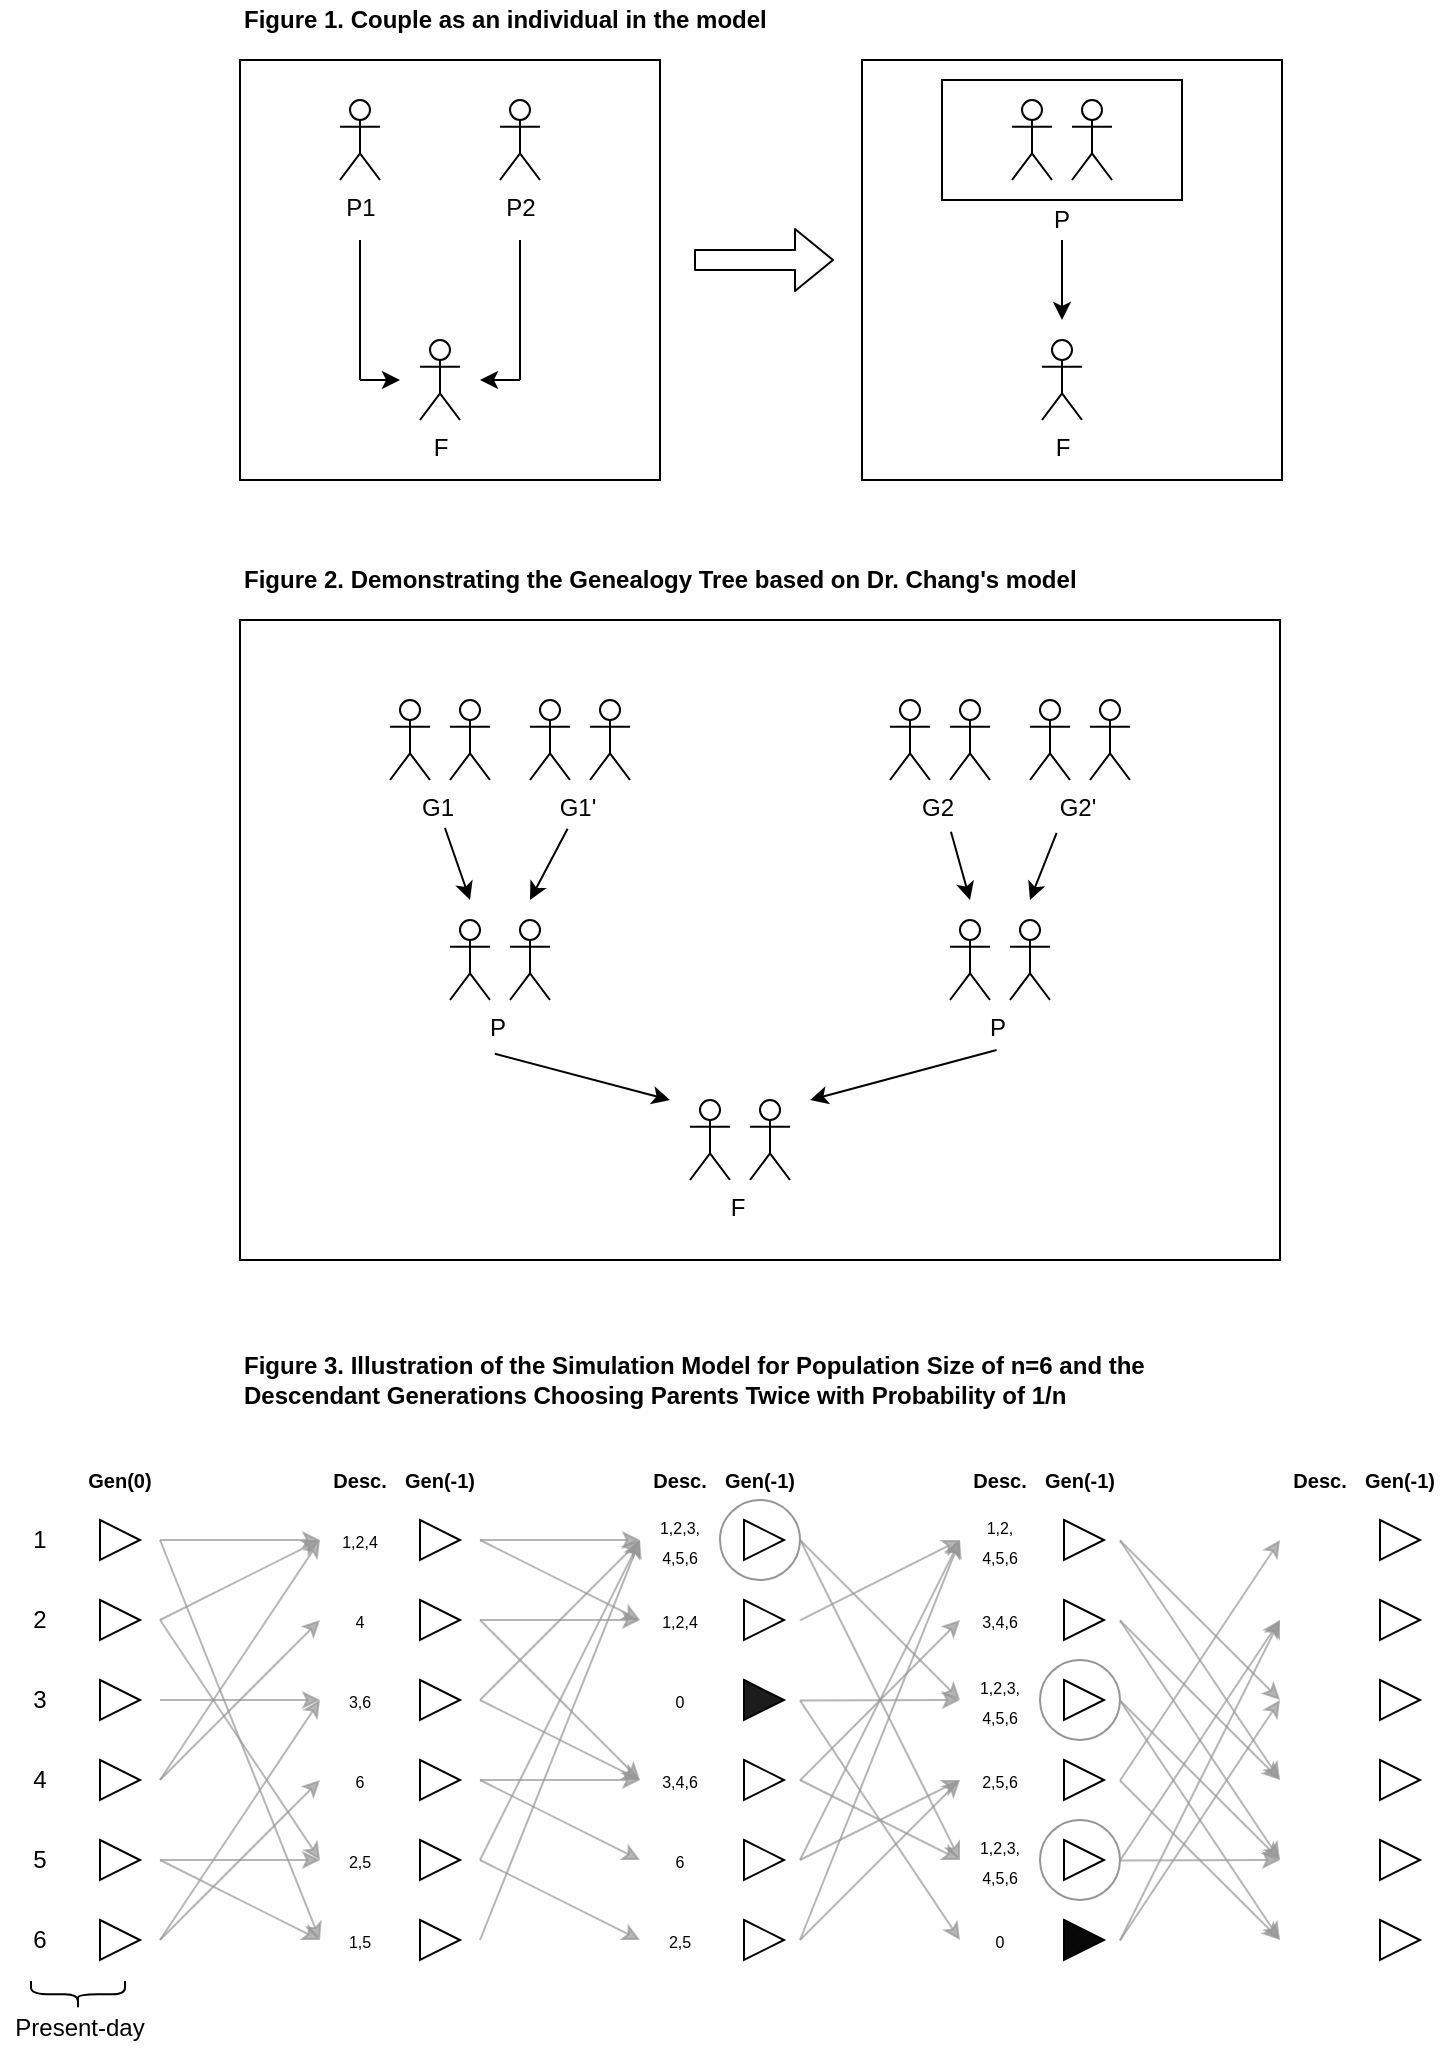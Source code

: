 <mxfile version="12.2.3" type="device" pages="1"><diagram id="POC9IC6oVobuNIH2l1L0" name="Page-1"><mxGraphModel dx="971" dy="564" grid="1" gridSize="10" guides="0" tooltips="1" connect="0" arrows="0" fold="1" page="1" pageScale="1" pageWidth="850" pageHeight="1100" math="0" shadow="0"><root><mxCell id="0"/><mxCell id="1" parent="0"/><mxCell id="KyMXgqVw5wQeNOoQvChy-179" value="" style="ellipse;whiteSpace=wrap;html=1;aspect=fixed;strokeColor=#969696;fillColor=none;" vertex="1" parent="1"><mxGeometry x="400" y="800" width="40" height="40" as="geometry"/></mxCell><mxCell id="KyMXgqVw5wQeNOoQvChy-96" value="" style="rounded=0;whiteSpace=wrap;html=1;" vertex="1" parent="1"><mxGeometry x="160" y="360" width="520" height="320" as="geometry"/></mxCell><mxCell id="KyMXgqVw5wQeNOoQvChy-10" value="" style="group" vertex="1" connectable="0" parent="1"><mxGeometry x="160" y="80" width="210" height="210" as="geometry"/></mxCell><mxCell id="KyMXgqVw5wQeNOoQvChy-8" value="" style="whiteSpace=wrap;html=1;aspect=fixed;" vertex="1" parent="KyMXgqVw5wQeNOoQvChy-10"><mxGeometry width="210" height="210" as="geometry"/></mxCell><mxCell id="KyMXgqVw5wQeNOoQvChy-9" value="" style="group" vertex="1" connectable="0" parent="KyMXgqVw5wQeNOoQvChy-10"><mxGeometry x="50" y="20" width="100" height="160" as="geometry"/></mxCell><mxCell id="KyMXgqVw5wQeNOoQvChy-1" value="P1&lt;br&gt;" style="shape=umlActor;verticalLabelPosition=bottom;labelBackgroundColor=#ffffff;verticalAlign=top;html=1;outlineConnect=0;" vertex="1" parent="KyMXgqVw5wQeNOoQvChy-9"><mxGeometry width="20" height="40" as="geometry"/></mxCell><mxCell id="KyMXgqVw5wQeNOoQvChy-2" value="P2" style="shape=umlActor;verticalLabelPosition=bottom;labelBackgroundColor=#ffffff;verticalAlign=top;html=1;outlineConnect=0;" vertex="1" parent="KyMXgqVw5wQeNOoQvChy-9"><mxGeometry x="80" width="20" height="40" as="geometry"/></mxCell><mxCell id="KyMXgqVw5wQeNOoQvChy-3" value="F" style="shape=umlActor;verticalLabelPosition=bottom;labelBackgroundColor=#ffffff;verticalAlign=top;html=1;outlineConnect=0;" vertex="1" parent="KyMXgqVw5wQeNOoQvChy-9"><mxGeometry x="40" y="120" width="20" height="40" as="geometry"/></mxCell><mxCell id="KyMXgqVw5wQeNOoQvChy-4" value="" style="endArrow=classic;html=1;" edge="1" parent="KyMXgqVw5wQeNOoQvChy-9"><mxGeometry width="50" height="50" relative="1" as="geometry"><mxPoint x="90" y="140" as="sourcePoint"/><mxPoint x="70" y="140" as="targetPoint"/></mxGeometry></mxCell><mxCell id="KyMXgqVw5wQeNOoQvChy-5" value="" style="endArrow=classic;html=1;" edge="1" parent="KyMXgqVw5wQeNOoQvChy-9"><mxGeometry width="50" height="50" relative="1" as="geometry"><mxPoint x="10" y="140" as="sourcePoint"/><mxPoint x="30" y="140" as="targetPoint"/></mxGeometry></mxCell><mxCell id="KyMXgqVw5wQeNOoQvChy-6" value="" style="endArrow=none;html=1;" edge="1" parent="KyMXgqVw5wQeNOoQvChy-9"><mxGeometry width="50" height="50" relative="1" as="geometry"><mxPoint x="90" y="140" as="sourcePoint"/><mxPoint x="90" y="70" as="targetPoint"/></mxGeometry></mxCell><mxCell id="KyMXgqVw5wQeNOoQvChy-7" value="" style="endArrow=none;html=1;" edge="1" parent="KyMXgqVw5wQeNOoQvChy-9"><mxGeometry width="50" height="50" relative="1" as="geometry"><mxPoint x="10" y="140" as="sourcePoint"/><mxPoint x="10" y="70" as="targetPoint"/></mxGeometry></mxCell><mxCell id="KyMXgqVw5wQeNOoQvChy-11" value="" style="shape=flexArrow;endArrow=classic;html=1;" edge="1" parent="1"><mxGeometry width="50" height="50" relative="1" as="geometry"><mxPoint x="387" y="180" as="sourcePoint"/><mxPoint x="457" y="180" as="targetPoint"/><Array as="points"/></mxGeometry></mxCell><mxCell id="KyMXgqVw5wQeNOoQvChy-12" value="" style="group" vertex="1" connectable="0" parent="1"><mxGeometry x="471" y="80" width="210" height="210" as="geometry"/></mxCell><mxCell id="KyMXgqVw5wQeNOoQvChy-13" value="" style="whiteSpace=wrap;html=1;aspect=fixed;" vertex="1" parent="KyMXgqVw5wQeNOoQvChy-12"><mxGeometry width="210" height="210" as="geometry"/></mxCell><mxCell id="KyMXgqVw5wQeNOoQvChy-23" value="" style="rounded=0;whiteSpace=wrap;html=1;" vertex="1" parent="KyMXgqVw5wQeNOoQvChy-12"><mxGeometry x="40" y="10" width="120" height="60" as="geometry"/></mxCell><mxCell id="KyMXgqVw5wQeNOoQvChy-14" value="" style="group" vertex="1" connectable="0" parent="KyMXgqVw5wQeNOoQvChy-12"><mxGeometry x="50" y="20" width="100" height="160" as="geometry"/></mxCell><mxCell id="KyMXgqVw5wQeNOoQvChy-17" value="F" style="shape=umlActor;verticalLabelPosition=bottom;labelBackgroundColor=#ffffff;verticalAlign=top;html=1;outlineConnect=0;" vertex="1" parent="KyMXgqVw5wQeNOoQvChy-14"><mxGeometry x="40" y="120" width="20" height="40" as="geometry"/></mxCell><mxCell id="KyMXgqVw5wQeNOoQvChy-15" value="" style="shape=umlActor;verticalLabelPosition=bottom;labelBackgroundColor=#ffffff;verticalAlign=top;html=1;outlineConnect=0;" vertex="1" parent="KyMXgqVw5wQeNOoQvChy-12"><mxGeometry x="75" y="20" width="20" height="40" as="geometry"/></mxCell><mxCell id="KyMXgqVw5wQeNOoQvChy-16" value="" style="shape=umlActor;verticalLabelPosition=bottom;labelBackgroundColor=#ffffff;verticalAlign=top;html=1;outlineConnect=0;" vertex="1" parent="KyMXgqVw5wQeNOoQvChy-12"><mxGeometry x="105" y="20" width="20" height="40" as="geometry"/></mxCell><mxCell id="KyMXgqVw5wQeNOoQvChy-22" value="P" style="text;html=1;strokeColor=none;fillColor=none;align=center;verticalAlign=middle;whiteSpace=wrap;rounded=0;" vertex="1" parent="KyMXgqVw5wQeNOoQvChy-12"><mxGeometry x="80" y="70" width="40" height="20" as="geometry"/></mxCell><mxCell id="KyMXgqVw5wQeNOoQvChy-25" value="" style="endArrow=classic;html=1;" edge="1" parent="KyMXgqVw5wQeNOoQvChy-12"><mxGeometry width="50" height="50" relative="1" as="geometry"><mxPoint x="100" y="90" as="sourcePoint"/><mxPoint x="100" y="130" as="targetPoint"/></mxGeometry></mxCell><mxCell id="KyMXgqVw5wQeNOoQvChy-28" value="&lt;b&gt;Figure 1. Couple as an individual in the model&lt;/b&gt;" style="text;html=1;strokeColor=none;fillColor=none;align=left;verticalAlign=middle;whiteSpace=wrap;rounded=0;" vertex="1" parent="1"><mxGeometry x="160" y="50" width="520" height="20" as="geometry"/></mxCell><mxCell id="KyMXgqVw5wQeNOoQvChy-29" value="&lt;b&gt;Figure 2. Demonstrating the Genealogy Tree based on Dr. Chang's model&lt;/b&gt;" style="text;html=1;strokeColor=none;fillColor=none;align=left;verticalAlign=middle;whiteSpace=wrap;rounded=0;" vertex="1" parent="1"><mxGeometry x="160" y="330" width="520" height="20" as="geometry"/></mxCell><mxCell id="KyMXgqVw5wQeNOoQvChy-36" value="" style="group" vertex="1" connectable="0" parent="1"><mxGeometry x="245" y="400" width="50" height="64" as="geometry"/></mxCell><mxCell id="KyMXgqVw5wQeNOoQvChy-32" value="" style="shape=umlActor;verticalLabelPosition=bottom;labelBackgroundColor=#ffffff;verticalAlign=top;html=1;outlineConnect=0;" vertex="1" parent="KyMXgqVw5wQeNOoQvChy-36"><mxGeometry x="-10" width="20" height="40" as="geometry"/></mxCell><mxCell id="KyMXgqVw5wQeNOoQvChy-34" value="" style="shape=umlActor;verticalLabelPosition=bottom;labelBackgroundColor=#ffffff;verticalAlign=top;html=1;outlineConnect=0;" vertex="1" parent="KyMXgqVw5wQeNOoQvChy-36"><mxGeometry x="20" width="20" height="40" as="geometry"/></mxCell><mxCell id="KyMXgqVw5wQeNOoQvChy-35" value="G1" style="text;html=1;strokeColor=none;fillColor=none;align=center;verticalAlign=middle;whiteSpace=wrap;rounded=0;" vertex="1" parent="KyMXgqVw5wQeNOoQvChy-36"><mxGeometry x="-6" y="44" width="40" height="20" as="geometry"/></mxCell><mxCell id="KyMXgqVw5wQeNOoQvChy-37" value="" style="group" vertex="1" connectable="0" parent="1"><mxGeometry x="305" y="400" width="50" height="64" as="geometry"/></mxCell><mxCell id="KyMXgqVw5wQeNOoQvChy-38" value="" style="shape=umlActor;verticalLabelPosition=bottom;labelBackgroundColor=#ffffff;verticalAlign=top;html=1;outlineConnect=0;" vertex="1" parent="KyMXgqVw5wQeNOoQvChy-37"><mxGeometry width="20" height="40" as="geometry"/></mxCell><mxCell id="KyMXgqVw5wQeNOoQvChy-39" value="" style="shape=umlActor;verticalLabelPosition=bottom;labelBackgroundColor=#ffffff;verticalAlign=top;html=1;outlineConnect=0;" vertex="1" parent="KyMXgqVw5wQeNOoQvChy-37"><mxGeometry x="30" width="20" height="40" as="geometry"/></mxCell><mxCell id="KyMXgqVw5wQeNOoQvChy-40" value="G1'" style="text;html=1;strokeColor=none;fillColor=none;align=center;verticalAlign=middle;whiteSpace=wrap;rounded=0;" vertex="1" parent="KyMXgqVw5wQeNOoQvChy-37"><mxGeometry x="4" y="44" width="40" height="20" as="geometry"/></mxCell><mxCell id="KyMXgqVw5wQeNOoQvChy-65" value="" style="group" vertex="1" connectable="0" parent="1"><mxGeometry x="495" y="400" width="50" height="64" as="geometry"/></mxCell><mxCell id="KyMXgqVw5wQeNOoQvChy-66" value="" style="shape=umlActor;verticalLabelPosition=bottom;labelBackgroundColor=#ffffff;verticalAlign=top;html=1;outlineConnect=0;" vertex="1" parent="KyMXgqVw5wQeNOoQvChy-65"><mxGeometry x="-10" width="20" height="40" as="geometry"/></mxCell><mxCell id="KyMXgqVw5wQeNOoQvChy-67" value="" style="shape=umlActor;verticalLabelPosition=bottom;labelBackgroundColor=#ffffff;verticalAlign=top;html=1;outlineConnect=0;" vertex="1" parent="KyMXgqVw5wQeNOoQvChy-65"><mxGeometry x="20" width="20" height="40" as="geometry"/></mxCell><mxCell id="KyMXgqVw5wQeNOoQvChy-68" value="G2" style="text;html=1;strokeColor=none;fillColor=none;align=center;verticalAlign=middle;whiteSpace=wrap;rounded=0;" vertex="1" parent="KyMXgqVw5wQeNOoQvChy-65"><mxGeometry x="-6" y="44" width="40" height="20" as="geometry"/></mxCell><mxCell id="KyMXgqVw5wQeNOoQvChy-69" value="" style="group" vertex="1" connectable="0" parent="1"><mxGeometry x="555" y="400" width="50" height="64" as="geometry"/></mxCell><mxCell id="KyMXgqVw5wQeNOoQvChy-70" value="" style="shape=umlActor;verticalLabelPosition=bottom;labelBackgroundColor=#ffffff;verticalAlign=top;html=1;outlineConnect=0;" vertex="1" parent="KyMXgqVw5wQeNOoQvChy-69"><mxGeometry width="20" height="40" as="geometry"/></mxCell><mxCell id="KyMXgqVw5wQeNOoQvChy-71" value="" style="shape=umlActor;verticalLabelPosition=bottom;labelBackgroundColor=#ffffff;verticalAlign=top;html=1;outlineConnect=0;" vertex="1" parent="KyMXgqVw5wQeNOoQvChy-69"><mxGeometry x="30" width="20" height="40" as="geometry"/></mxCell><mxCell id="KyMXgqVw5wQeNOoQvChy-72" value="G2'" style="text;html=1;strokeColor=none;fillColor=none;align=center;verticalAlign=middle;whiteSpace=wrap;rounded=0;" vertex="1" parent="KyMXgqVw5wQeNOoQvChy-69"><mxGeometry x="4" y="44" width="40" height="20" as="geometry"/></mxCell><mxCell id="KyMXgqVw5wQeNOoQvChy-75" value="" style="group" vertex="1" connectable="0" parent="1"><mxGeometry x="275" y="510" width="50" height="64" as="geometry"/></mxCell><mxCell id="KyMXgqVw5wQeNOoQvChy-76" value="" style="shape=umlActor;verticalLabelPosition=bottom;labelBackgroundColor=#ffffff;verticalAlign=top;html=1;outlineConnect=0;" vertex="1" parent="KyMXgqVw5wQeNOoQvChy-75"><mxGeometry x="-10" width="20" height="40" as="geometry"/></mxCell><mxCell id="KyMXgqVw5wQeNOoQvChy-77" value="" style="shape=umlActor;verticalLabelPosition=bottom;labelBackgroundColor=#ffffff;verticalAlign=top;html=1;outlineConnect=0;" vertex="1" parent="KyMXgqVw5wQeNOoQvChy-75"><mxGeometry x="20" width="20" height="40" as="geometry"/></mxCell><mxCell id="KyMXgqVw5wQeNOoQvChy-78" value="P" style="text;html=1;strokeColor=none;fillColor=none;align=center;verticalAlign=middle;whiteSpace=wrap;rounded=0;" vertex="1" parent="KyMXgqVw5wQeNOoQvChy-75"><mxGeometry x="-6" y="44" width="40" height="20" as="geometry"/></mxCell><mxCell id="KyMXgqVw5wQeNOoQvChy-81" value="" style="shape=umlActor;verticalLabelPosition=bottom;labelBackgroundColor=#ffffff;verticalAlign=top;html=1;outlineConnect=0;" vertex="1" parent="1"><mxGeometry x="545" y="510" width="20" height="40" as="geometry"/></mxCell><mxCell id="KyMXgqVw5wQeNOoQvChy-80" value="" style="shape=umlActor;verticalLabelPosition=bottom;labelBackgroundColor=#ffffff;verticalAlign=top;html=1;outlineConnect=0;" vertex="1" parent="1"><mxGeometry x="515" y="510" width="20" height="40" as="geometry"/></mxCell><mxCell id="KyMXgqVw5wQeNOoQvChy-82" value="P" style="text;html=1;strokeColor=none;fillColor=none;align=center;verticalAlign=middle;whiteSpace=wrap;rounded=0;" vertex="1" parent="1"><mxGeometry x="519" y="554" width="40" height="20" as="geometry"/></mxCell><mxCell id="KyMXgqVw5wQeNOoQvChy-83" value="" style="endArrow=classic;html=1;" edge="1" parent="1" source="KyMXgqVw5wQeNOoQvChy-35"><mxGeometry width="50" height="50" relative="1" as="geometry"><mxPoint x="255" y="470" as="sourcePoint"/><mxPoint x="275" y="500" as="targetPoint"/></mxGeometry></mxCell><mxCell id="KyMXgqVw5wQeNOoQvChy-84" value="" style="endArrow=classic;html=1;exitX=0.37;exitY=1.019;exitDx=0;exitDy=0;exitPerimeter=0;" edge="1" parent="1" source="KyMXgqVw5wQeNOoQvChy-40"><mxGeometry width="50" height="50" relative="1" as="geometry"><mxPoint x="324.978" y="460" as="sourcePoint"/><mxPoint x="305" y="500" as="targetPoint"/></mxGeometry></mxCell><mxCell id="KyMXgqVw5wQeNOoQvChy-86" value="" style="shape=umlActor;verticalLabelPosition=bottom;labelBackgroundColor=#ffffff;verticalAlign=top;html=1;outlineConnect=0;" vertex="1" parent="1"><mxGeometry x="415" y="600" width="20" height="40" as="geometry"/></mxCell><mxCell id="KyMXgqVw5wQeNOoQvChy-87" value="" style="shape=umlActor;verticalLabelPosition=bottom;labelBackgroundColor=#ffffff;verticalAlign=top;html=1;outlineConnect=0;" vertex="1" parent="1"><mxGeometry x="385" y="600" width="20" height="40" as="geometry"/></mxCell><mxCell id="KyMXgqVw5wQeNOoQvChy-88" value="F" style="text;html=1;strokeColor=none;fillColor=none;align=center;verticalAlign=middle;whiteSpace=wrap;rounded=0;" vertex="1" parent="1"><mxGeometry x="389" y="644" width="40" height="20" as="geometry"/></mxCell><mxCell id="KyMXgqVw5wQeNOoQvChy-89" value="" style="endArrow=classic;html=1;exitX=0.662;exitY=1.095;exitDx=0;exitDy=0;exitPerimeter=0;" edge="1" parent="1" source="KyMXgqVw5wQeNOoQvChy-68"><mxGeometry width="50" height="50" relative="1" as="geometry"><mxPoint x="205" y="730" as="sourcePoint"/><mxPoint x="525" y="500" as="targetPoint"/></mxGeometry></mxCell><mxCell id="KyMXgqVw5wQeNOoQvChy-90" value="" style="endArrow=classic;html=1;exitX=0.233;exitY=1.119;exitDx=0;exitDy=0;exitPerimeter=0;" edge="1" parent="1" source="KyMXgqVw5wQeNOoQvChy-72"><mxGeometry width="50" height="50" relative="1" as="geometry"><mxPoint x="574.78" y="460" as="sourcePoint"/><mxPoint x="555" y="500" as="targetPoint"/></mxGeometry></mxCell><mxCell id="KyMXgqVw5wQeNOoQvChy-91" value="" style="endArrow=classic;html=1;exitX=0.46;exitY=1.143;exitDx=0;exitDy=0;exitPerimeter=0;" edge="1" parent="1" source="KyMXgqVw5wQeNOoQvChy-78"><mxGeometry width="50" height="50" relative="1" as="geometry"><mxPoint x="205" y="730" as="sourcePoint"/><mxPoint x="375" y="600" as="targetPoint"/></mxGeometry></mxCell><mxCell id="KyMXgqVw5wQeNOoQvChy-92" value="" style="endArrow=classic;html=1;exitX=0.483;exitY=1.048;exitDx=0;exitDy=0;exitPerimeter=0;" edge="1" parent="1" source="KyMXgqVw5wQeNOoQvChy-82"><mxGeometry width="50" height="50" relative="1" as="geometry"><mxPoint x="524.9" y="579.86" as="sourcePoint"/><mxPoint x="445" y="600" as="targetPoint"/></mxGeometry></mxCell><mxCell id="KyMXgqVw5wQeNOoQvChy-97" value="&lt;b&gt;Figure 3. Illustration of the Simulation Model for Population Size of n=6 and the Descendant Generations Choosing Parents Twice with Probability of 1/n&lt;/b&gt;" style="text;html=1;strokeColor=none;fillColor=none;align=left;verticalAlign=middle;whiteSpace=wrap;rounded=0;" vertex="1" parent="1"><mxGeometry x="160" y="720" width="520" height="40" as="geometry"/></mxCell><mxCell id="KyMXgqVw5wQeNOoQvChy-99" value="" style="triangle;whiteSpace=wrap;html=1;" vertex="1" parent="1"><mxGeometry x="90" y="810" width="20" height="20" as="geometry"/></mxCell><mxCell id="KyMXgqVw5wQeNOoQvChy-104" value="" style="triangle;whiteSpace=wrap;html=1;" vertex="1" parent="1"><mxGeometry x="90" y="850" width="20" height="20" as="geometry"/></mxCell><mxCell id="KyMXgqVw5wQeNOoQvChy-105" value="" style="triangle;whiteSpace=wrap;html=1;" vertex="1" parent="1"><mxGeometry x="90" y="890" width="20" height="20" as="geometry"/></mxCell><mxCell id="KyMXgqVw5wQeNOoQvChy-106" value="" style="triangle;whiteSpace=wrap;html=1;" vertex="1" parent="1"><mxGeometry x="90" y="930" width="20" height="20" as="geometry"/></mxCell><mxCell id="KyMXgqVw5wQeNOoQvChy-107" value="" style="triangle;whiteSpace=wrap;html=1;" vertex="1" parent="1"><mxGeometry x="90" y="970" width="20" height="20" as="geometry"/></mxCell><mxCell id="KyMXgqVw5wQeNOoQvChy-108" value="" style="triangle;whiteSpace=wrap;html=1;" vertex="1" parent="1"><mxGeometry x="90" y="1010" width="20" height="20" as="geometry"/></mxCell><mxCell id="KyMXgqVw5wQeNOoQvChy-109" value="1" style="text;html=1;strokeColor=none;fillColor=none;align=center;verticalAlign=middle;whiteSpace=wrap;rounded=0;" vertex="1" parent="1"><mxGeometry x="50" y="810" width="20" height="20" as="geometry"/></mxCell><mxCell id="KyMXgqVw5wQeNOoQvChy-110" value="2" style="text;html=1;strokeColor=none;fillColor=none;align=center;verticalAlign=middle;whiteSpace=wrap;rounded=0;" vertex="1" parent="1"><mxGeometry x="50" y="850" width="20" height="20" as="geometry"/></mxCell><mxCell id="KyMXgqVw5wQeNOoQvChy-111" value="3" style="text;html=1;strokeColor=none;fillColor=none;align=center;verticalAlign=middle;whiteSpace=wrap;rounded=0;" vertex="1" parent="1"><mxGeometry x="50" y="890" width="20" height="20" as="geometry"/></mxCell><mxCell id="KyMXgqVw5wQeNOoQvChy-112" value="4" style="text;html=1;strokeColor=none;fillColor=none;align=center;verticalAlign=middle;whiteSpace=wrap;rounded=0;" vertex="1" parent="1"><mxGeometry x="50" y="930" width="20" height="20" as="geometry"/></mxCell><mxCell id="KyMXgqVw5wQeNOoQvChy-113" value="5" style="text;html=1;strokeColor=none;fillColor=none;align=center;verticalAlign=middle;whiteSpace=wrap;rounded=0;" vertex="1" parent="1"><mxGeometry x="50" y="970" width="20" height="20" as="geometry"/></mxCell><mxCell id="KyMXgqVw5wQeNOoQvChy-114" value="6" style="text;html=1;strokeColor=none;fillColor=none;align=center;verticalAlign=middle;whiteSpace=wrap;rounded=0;" vertex="1" parent="1"><mxGeometry x="50" y="1010" width="20" height="20" as="geometry"/></mxCell><mxCell id="KyMXgqVw5wQeNOoQvChy-115" value="" style="triangle;whiteSpace=wrap;html=1;" vertex="1" parent="1"><mxGeometry x="250" y="810" width="20" height="20" as="geometry"/></mxCell><mxCell id="KyMXgqVw5wQeNOoQvChy-116" value="" style="triangle;whiteSpace=wrap;html=1;" vertex="1" parent="1"><mxGeometry x="250" y="850" width="20" height="20" as="geometry"/></mxCell><mxCell id="KyMXgqVw5wQeNOoQvChy-117" value="" style="triangle;whiteSpace=wrap;html=1;" vertex="1" parent="1"><mxGeometry x="250" y="890" width="20" height="20" as="geometry"/></mxCell><mxCell id="KyMXgqVw5wQeNOoQvChy-118" value="" style="triangle;whiteSpace=wrap;html=1;" vertex="1" parent="1"><mxGeometry x="250" y="930" width="20" height="20" as="geometry"/></mxCell><mxCell id="KyMXgqVw5wQeNOoQvChy-119" value="" style="triangle;whiteSpace=wrap;html=1;" vertex="1" parent="1"><mxGeometry x="250" y="970" width="20" height="20" as="geometry"/></mxCell><mxCell id="KyMXgqVw5wQeNOoQvChy-120" value="" style="triangle;whiteSpace=wrap;html=1;" vertex="1" parent="1"><mxGeometry x="250" y="1010" width="20" height="20" as="geometry"/></mxCell><mxCell id="KyMXgqVw5wQeNOoQvChy-121" value="&lt;font style=&quot;font-size: 8px&quot;&gt;1,2,4&lt;/font&gt;" style="text;html=1;strokeColor=none;fillColor=none;align=center;verticalAlign=middle;whiteSpace=wrap;rounded=0;" vertex="1" parent="1"><mxGeometry x="210" y="810" width="20" height="20" as="geometry"/></mxCell><mxCell id="KyMXgqVw5wQeNOoQvChy-122" value="&lt;font style=&quot;font-size: 8px&quot;&gt;4&lt;/font&gt;" style="text;html=1;strokeColor=none;fillColor=none;align=center;verticalAlign=middle;whiteSpace=wrap;rounded=0;" vertex="1" parent="1"><mxGeometry x="210" y="850" width="20" height="20" as="geometry"/></mxCell><mxCell id="KyMXgqVw5wQeNOoQvChy-123" value="&lt;font style=&quot;font-size: 8px&quot;&gt;3,6&lt;/font&gt;" style="text;html=1;strokeColor=none;fillColor=none;align=center;verticalAlign=middle;whiteSpace=wrap;rounded=0;" vertex="1" parent="1"><mxGeometry x="210" y="890" width="20" height="20" as="geometry"/></mxCell><mxCell id="KyMXgqVw5wQeNOoQvChy-124" value="&lt;font style=&quot;font-size: 8px&quot;&gt;6&lt;/font&gt;" style="text;html=1;strokeColor=none;fillColor=none;align=center;verticalAlign=middle;whiteSpace=wrap;rounded=0;" vertex="1" parent="1"><mxGeometry x="210" y="930" width="20" height="20" as="geometry"/></mxCell><mxCell id="KyMXgqVw5wQeNOoQvChy-125" value="&lt;font style=&quot;font-size: 8px&quot;&gt;2,5&lt;/font&gt;" style="text;html=1;strokeColor=none;fillColor=none;align=center;verticalAlign=middle;whiteSpace=wrap;rounded=0;" vertex="1" parent="1"><mxGeometry x="210" y="970" width="20" height="20" as="geometry"/></mxCell><mxCell id="KyMXgqVw5wQeNOoQvChy-126" value="&lt;font style=&quot;font-size: 8px&quot;&gt;1,5&lt;/font&gt;" style="text;html=1;strokeColor=none;fillColor=none;align=center;verticalAlign=middle;whiteSpace=wrap;rounded=0;" vertex="1" parent="1"><mxGeometry x="210" y="1010" width="20" height="20" as="geometry"/></mxCell><mxCell id="KyMXgqVw5wQeNOoQvChy-128" value="" style="endArrow=classic;html=1;fillColor=#f5f5f5;strokeColor=#969696;opacity=70;" edge="1" parent="1"><mxGeometry width="50" height="50" relative="1" as="geometry"><mxPoint x="120" y="820" as="sourcePoint"/><mxPoint x="200" y="1020" as="targetPoint"/></mxGeometry></mxCell><mxCell id="KyMXgqVw5wQeNOoQvChy-129" value="" style="endArrow=classic;html=1;fillColor=#f5f5f5;strokeColor=#969696;opacity=70;" edge="1" parent="1"><mxGeometry width="50" height="50" relative="1" as="geometry"><mxPoint x="120" y="820" as="sourcePoint"/><mxPoint x="200" y="820" as="targetPoint"/></mxGeometry></mxCell><mxCell id="KyMXgqVw5wQeNOoQvChy-130" value="" style="endArrow=classic;html=1;fillColor=#f5f5f5;strokeColor=#969696;opacity=70;" edge="1" parent="1"><mxGeometry width="50" height="50" relative="1" as="geometry"><mxPoint x="120" y="860" as="sourcePoint"/><mxPoint x="200" y="980" as="targetPoint"/></mxGeometry></mxCell><mxCell id="KyMXgqVw5wQeNOoQvChy-131" value="" style="endArrow=classic;html=1;fillColor=#f5f5f5;strokeColor=#969696;opacity=70;" edge="1" parent="1"><mxGeometry width="50" height="50" relative="1" as="geometry"><mxPoint x="120" y="860" as="sourcePoint"/><mxPoint x="200" y="820" as="targetPoint"/></mxGeometry></mxCell><mxCell id="KyMXgqVw5wQeNOoQvChy-132" value="" style="endArrow=classic;html=1;fillColor=#f5f5f5;strokeColor=#969696;opacity=70;" edge="1" parent="1"><mxGeometry width="50" height="50" relative="1" as="geometry"><mxPoint x="120" y="900" as="sourcePoint"/><mxPoint x="200" y="900" as="targetPoint"/></mxGeometry></mxCell><mxCell id="KyMXgqVw5wQeNOoQvChy-133" value="" style="endArrow=classic;html=1;fillColor=#f5f5f5;strokeColor=#969696;opacity=70;" edge="1" parent="1"><mxGeometry width="50" height="50" relative="1" as="geometry"><mxPoint x="120" y="940" as="sourcePoint"/><mxPoint x="200" y="820" as="targetPoint"/></mxGeometry></mxCell><mxCell id="KyMXgqVw5wQeNOoQvChy-134" value="" style="endArrow=classic;html=1;fillColor=#f5f5f5;strokeColor=#969696;opacity=70;" edge="1" parent="1"><mxGeometry width="50" height="50" relative="1" as="geometry"><mxPoint x="120" y="940" as="sourcePoint"/><mxPoint x="200" y="860" as="targetPoint"/></mxGeometry></mxCell><mxCell id="KyMXgqVw5wQeNOoQvChy-135" value="" style="endArrow=classic;html=1;fillColor=#f5f5f5;strokeColor=#969696;opacity=70;" edge="1" parent="1"><mxGeometry width="50" height="50" relative="1" as="geometry"><mxPoint x="120" y="980" as="sourcePoint"/><mxPoint x="200" y="1020" as="targetPoint"/></mxGeometry></mxCell><mxCell id="KyMXgqVw5wQeNOoQvChy-136" value="" style="endArrow=classic;html=1;fillColor=#f5f5f5;strokeColor=#969696;opacity=70;" edge="1" parent="1"><mxGeometry width="50" height="50" relative="1" as="geometry"><mxPoint x="120" y="980" as="sourcePoint"/><mxPoint x="200" y="980" as="targetPoint"/></mxGeometry></mxCell><mxCell id="KyMXgqVw5wQeNOoQvChy-137" value="" style="endArrow=classic;html=1;fillColor=#f5f5f5;strokeColor=#969696;opacity=70;" edge="1" parent="1"><mxGeometry width="50" height="50" relative="1" as="geometry"><mxPoint x="120" y="1020" as="sourcePoint"/><mxPoint x="200" y="940" as="targetPoint"/></mxGeometry></mxCell><mxCell id="KyMXgqVw5wQeNOoQvChy-138" value="" style="endArrow=classic;html=1;fillColor=#f5f5f5;strokeColor=#969696;opacity=70;" edge="1" parent="1"><mxGeometry width="50" height="50" relative="1" as="geometry"><mxPoint x="120" y="1020" as="sourcePoint"/><mxPoint x="200" y="900" as="targetPoint"/></mxGeometry></mxCell><mxCell id="KyMXgqVw5wQeNOoQvChy-139" value="&lt;font style=&quot;font-size: 10px&quot;&gt;Gen(0)&lt;/font&gt;" style="text;html=1;strokeColor=none;fillColor=none;align=center;verticalAlign=middle;whiteSpace=wrap;rounded=0;fontStyle=1" vertex="1" parent="1"><mxGeometry x="80" y="780" width="40" height="20" as="geometry"/></mxCell><mxCell id="KyMXgqVw5wQeNOoQvChy-140" value="&lt;font style=&quot;font-size: 10px&quot;&gt;Gen(-1)&lt;/font&gt;" style="text;html=1;strokeColor=none;fillColor=none;align=center;verticalAlign=middle;whiteSpace=wrap;rounded=0;fontStyle=1" vertex="1" parent="1"><mxGeometry x="240" y="780" width="40" height="20" as="geometry"/></mxCell><mxCell id="KyMXgqVw5wQeNOoQvChy-141" value="&lt;font style=&quot;font-size: 10px&quot;&gt;Desc.&lt;/font&gt;" style="text;html=1;strokeColor=none;fillColor=none;align=center;verticalAlign=middle;whiteSpace=wrap;rounded=0;fontStyle=1" vertex="1" parent="1"><mxGeometry x="200" y="780" width="40" height="20" as="geometry"/></mxCell><mxCell id="KyMXgqVw5wQeNOoQvChy-143" value="" style="shape=curlyBracket;whiteSpace=wrap;html=1;rounded=1;size=0.523;rotation=-90;" vertex="1" parent="1"><mxGeometry x="72" y="1024" width="14" height="47" as="geometry"/></mxCell><mxCell id="KyMXgqVw5wQeNOoQvChy-144" value="Present-day" style="text;html=1;strokeColor=none;fillColor=none;align=center;verticalAlign=middle;whiteSpace=wrap;rounded=0;" vertex="1" parent="1"><mxGeometry x="40" y="1054" width="80" height="20" as="geometry"/></mxCell><mxCell id="KyMXgqVw5wQeNOoQvChy-145" value="" style="triangle;whiteSpace=wrap;html=1;" vertex="1" parent="1"><mxGeometry x="412" y="810" width="20" height="20" as="geometry"/></mxCell><mxCell id="KyMXgqVw5wQeNOoQvChy-146" value="" style="triangle;whiteSpace=wrap;html=1;" vertex="1" parent="1"><mxGeometry x="412" y="850" width="20" height="20" as="geometry"/></mxCell><mxCell id="KyMXgqVw5wQeNOoQvChy-147" value="" style="triangle;whiteSpace=wrap;html=1;fillColor=#1C1C1C;" vertex="1" parent="1"><mxGeometry x="412" y="890" width="20" height="20" as="geometry"/></mxCell><mxCell id="KyMXgqVw5wQeNOoQvChy-148" value="" style="triangle;whiteSpace=wrap;html=1;" vertex="1" parent="1"><mxGeometry x="412" y="930" width="20" height="20" as="geometry"/></mxCell><mxCell id="KyMXgqVw5wQeNOoQvChy-149" value="" style="triangle;whiteSpace=wrap;html=1;" vertex="1" parent="1"><mxGeometry x="412" y="970" width="20" height="20" as="geometry"/></mxCell><mxCell id="KyMXgqVw5wQeNOoQvChy-150" value="" style="triangle;whiteSpace=wrap;html=1;" vertex="1" parent="1"><mxGeometry x="412" y="1010" width="20" height="20" as="geometry"/></mxCell><mxCell id="KyMXgqVw5wQeNOoQvChy-151" value="" style="triangle;whiteSpace=wrap;html=1;" vertex="1" parent="1"><mxGeometry x="572" y="810" width="20" height="20" as="geometry"/></mxCell><mxCell id="KyMXgqVw5wQeNOoQvChy-152" value="" style="triangle;whiteSpace=wrap;html=1;" vertex="1" parent="1"><mxGeometry x="572" y="850" width="20" height="20" as="geometry"/></mxCell><mxCell id="KyMXgqVw5wQeNOoQvChy-153" value="" style="triangle;whiteSpace=wrap;html=1;" vertex="1" parent="1"><mxGeometry x="572" y="890" width="20" height="20" as="geometry"/></mxCell><mxCell id="KyMXgqVw5wQeNOoQvChy-154" value="" style="triangle;whiteSpace=wrap;html=1;" vertex="1" parent="1"><mxGeometry x="572" y="930" width="20" height="20" as="geometry"/></mxCell><mxCell id="KyMXgqVw5wQeNOoQvChy-155" value="" style="triangle;whiteSpace=wrap;html=1;" vertex="1" parent="1"><mxGeometry x="572" y="970" width="20" height="20" as="geometry"/></mxCell><mxCell id="KyMXgqVw5wQeNOoQvChy-156" value="" style="triangle;whiteSpace=wrap;html=1;fillColor=#080808;" vertex="1" parent="1"><mxGeometry x="572" y="1010" width="20" height="20" as="geometry"/></mxCell><mxCell id="KyMXgqVw5wQeNOoQvChy-157" value="" style="triangle;whiteSpace=wrap;html=1;" vertex="1" parent="1"><mxGeometry x="730" y="810" width="20" height="20" as="geometry"/></mxCell><mxCell id="KyMXgqVw5wQeNOoQvChy-158" value="" style="triangle;whiteSpace=wrap;html=1;" vertex="1" parent="1"><mxGeometry x="730" y="850" width="20" height="20" as="geometry"/></mxCell><mxCell id="KyMXgqVw5wQeNOoQvChy-159" value="" style="triangle;whiteSpace=wrap;html=1;" vertex="1" parent="1"><mxGeometry x="730" y="890" width="20" height="20" as="geometry"/></mxCell><mxCell id="KyMXgqVw5wQeNOoQvChy-160" value="" style="triangle;whiteSpace=wrap;html=1;" vertex="1" parent="1"><mxGeometry x="730" y="930" width="20" height="20" as="geometry"/></mxCell><mxCell id="KyMXgqVw5wQeNOoQvChy-161" value="" style="triangle;whiteSpace=wrap;html=1;" vertex="1" parent="1"><mxGeometry x="730" y="970" width="20" height="20" as="geometry"/></mxCell><mxCell id="KyMXgqVw5wQeNOoQvChy-162" value="" style="triangle;whiteSpace=wrap;html=1;" vertex="1" parent="1"><mxGeometry x="730" y="1010" width="20" height="20" as="geometry"/></mxCell><mxCell id="KyMXgqVw5wQeNOoQvChy-163" value="" style="endArrow=classic;html=1;strokeColor=#969696;opacity=70;" edge="1" parent="1"><mxGeometry width="50" height="50" relative="1" as="geometry"><mxPoint x="280" y="820" as="sourcePoint"/><mxPoint x="360" y="860" as="targetPoint"/></mxGeometry></mxCell><mxCell id="KyMXgqVw5wQeNOoQvChy-164" value="" style="endArrow=classic;html=1;strokeColor=#969696;opacity=70;" edge="1" parent="1"><mxGeometry width="50" height="50" relative="1" as="geometry"><mxPoint x="280" y="860" as="sourcePoint"/><mxPoint x="360" y="860" as="targetPoint"/></mxGeometry></mxCell><mxCell id="KyMXgqVw5wQeNOoQvChy-165" value="" style="endArrow=classic;html=1;strokeColor=#969696;opacity=70;" edge="1" parent="1"><mxGeometry width="50" height="50" relative="1" as="geometry"><mxPoint x="280" y="900" as="sourcePoint"/><mxPoint x="360" y="820" as="targetPoint"/></mxGeometry></mxCell><mxCell id="KyMXgqVw5wQeNOoQvChy-166" value="" style="endArrow=classic;html=1;strokeColor=#969696;opacity=70;" edge="1" parent="1"><mxGeometry width="50" height="50" relative="1" as="geometry"><mxPoint x="280" y="940" as="sourcePoint"/><mxPoint x="360" y="940" as="targetPoint"/></mxGeometry></mxCell><mxCell id="KyMXgqVw5wQeNOoQvChy-167" value="" style="endArrow=classic;html=1;strokeColor=#969696;opacity=70;" edge="1" parent="1"><mxGeometry width="50" height="50" relative="1" as="geometry"><mxPoint x="280" y="980" as="sourcePoint"/><mxPoint x="360" y="820" as="targetPoint"/></mxGeometry></mxCell><mxCell id="KyMXgqVw5wQeNOoQvChy-168" value="" style="endArrow=classic;html=1;strokeColor=#969696;opacity=70;" edge="1" parent="1"><mxGeometry width="50" height="50" relative="1" as="geometry"><mxPoint x="280" y="1020" as="sourcePoint"/><mxPoint x="360" y="820" as="targetPoint"/></mxGeometry></mxCell><mxCell id="KyMXgqVw5wQeNOoQvChy-169" value="" style="endArrow=classic;html=1;strokeColor=#969696;opacity=70;" edge="1" parent="1"><mxGeometry width="50" height="50" relative="1" as="geometry"><mxPoint x="280" y="900" as="sourcePoint"/><mxPoint x="360" y="940" as="targetPoint"/></mxGeometry></mxCell><mxCell id="KyMXgqVw5wQeNOoQvChy-170" value="" style="endArrow=classic;html=1;strokeColor=#969696;opacity=70;" edge="1" parent="1"><mxGeometry width="50" height="50" relative="1" as="geometry"><mxPoint x="280" y="940" as="sourcePoint"/><mxPoint x="360" y="980" as="targetPoint"/></mxGeometry></mxCell><mxCell id="KyMXgqVw5wQeNOoQvChy-171" value="" style="endArrow=classic;html=1;strokeColor=#969696;opacity=70;" edge="1" parent="1"><mxGeometry width="50" height="50" relative="1" as="geometry"><mxPoint x="280" y="980" as="sourcePoint"/><mxPoint x="360" y="1020" as="targetPoint"/></mxGeometry></mxCell><mxCell id="KyMXgqVw5wQeNOoQvChy-172" value="" style="endArrow=classic;html=1;strokeColor=#969696;opacity=70;" edge="1" parent="1"><mxGeometry width="50" height="50" relative="1" as="geometry"><mxPoint x="280" y="820" as="sourcePoint"/><mxPoint x="360" y="820" as="targetPoint"/></mxGeometry></mxCell><mxCell id="KyMXgqVw5wQeNOoQvChy-173" value="" style="endArrow=classic;html=1;strokeColor=#969696;opacity=70;" edge="1" parent="1"><mxGeometry width="50" height="50" relative="1" as="geometry"><mxPoint x="280" y="860" as="sourcePoint"/><mxPoint x="360" y="940" as="targetPoint"/></mxGeometry></mxCell><mxCell id="KyMXgqVw5wQeNOoQvChy-174" value="&lt;font style=&quot;font-size: 8px&quot;&gt;1,2,3,&lt;br&gt;4,5,6&lt;br&gt;&lt;/font&gt;" style="text;html=1;strokeColor=none;fillColor=none;align=center;verticalAlign=middle;whiteSpace=wrap;rounded=0;" vertex="1" parent="1"><mxGeometry x="360" y="800" width="40" height="40" as="geometry"/></mxCell><mxCell id="KyMXgqVw5wQeNOoQvChy-175" value="&lt;font style=&quot;font-size: 8px&quot;&gt;1,2,4&lt;/font&gt;" style="text;html=1;strokeColor=none;fillColor=none;align=center;verticalAlign=middle;whiteSpace=wrap;rounded=0;" vertex="1" parent="1"><mxGeometry x="370" y="850" width="20" height="20" as="geometry"/></mxCell><mxCell id="KyMXgqVw5wQeNOoQvChy-176" value="&lt;font style=&quot;font-size: 8px&quot;&gt;0&lt;/font&gt;" style="text;html=1;strokeColor=none;fillColor=none;align=center;verticalAlign=middle;whiteSpace=wrap;rounded=0;" vertex="1" parent="1"><mxGeometry x="370" y="890" width="20" height="20" as="geometry"/></mxCell><mxCell id="KyMXgqVw5wQeNOoQvChy-177" value="&lt;font style=&quot;font-size: 8px&quot;&gt;3,4,6&lt;br&gt;&lt;/font&gt;" style="text;html=1;strokeColor=none;fillColor=none;align=center;verticalAlign=middle;whiteSpace=wrap;rounded=0;" vertex="1" parent="1"><mxGeometry x="370" y="930" width="20" height="20" as="geometry"/></mxCell><mxCell id="KyMXgqVw5wQeNOoQvChy-180" value="&lt;font style=&quot;font-size: 8px&quot;&gt;6&lt;br&gt;&lt;/font&gt;" style="text;html=1;strokeColor=none;fillColor=none;align=center;verticalAlign=middle;whiteSpace=wrap;rounded=0;" vertex="1" parent="1"><mxGeometry x="370" y="970" width="20" height="20" as="geometry"/></mxCell><mxCell id="KyMXgqVw5wQeNOoQvChy-181" value="&lt;font style=&quot;font-size: 8px&quot;&gt;2,5&lt;br&gt;&lt;/font&gt;" style="text;html=1;strokeColor=none;fillColor=none;align=center;verticalAlign=middle;whiteSpace=wrap;rounded=0;" vertex="1" parent="1"><mxGeometry x="370" y="1010" width="20" height="20" as="geometry"/></mxCell><mxCell id="KyMXgqVw5wQeNOoQvChy-182" value="" style="endArrow=classic;html=1;strokeColor=#969696;opacity=70;exitX=1;exitY=0.493;exitDx=0;exitDy=0;exitPerimeter=0;" edge="1" parent="1" source="KyMXgqVw5wQeNOoQvChy-179"><mxGeometry width="50" height="50" relative="1" as="geometry"><mxPoint x="470" y="940" as="sourcePoint"/><mxPoint x="520" y="980" as="targetPoint"/></mxGeometry></mxCell><mxCell id="KyMXgqVw5wQeNOoQvChy-183" value="" style="endArrow=classic;html=1;strokeColor=#969696;opacity=70;" edge="1" parent="1"><mxGeometry width="50" height="50" relative="1" as="geometry"><mxPoint x="440" y="820" as="sourcePoint"/><mxPoint x="520" y="900" as="targetPoint"/></mxGeometry></mxCell><mxCell id="KyMXgqVw5wQeNOoQvChy-184" value="" style="endArrow=classic;html=1;strokeColor=#969696;opacity=70;exitX=1;exitY=0.493;exitDx=0;exitDy=0;exitPerimeter=0;" edge="1" parent="1"><mxGeometry width="50" height="50" relative="1" as="geometry"><mxPoint x="440" y="860.22" as="sourcePoint"/><mxPoint x="520" y="820" as="targetPoint"/></mxGeometry></mxCell><mxCell id="KyMXgqVw5wQeNOoQvChy-185" value="" style="endArrow=classic;html=1;strokeColor=#969696;opacity=70;exitX=1;exitY=0.493;exitDx=0;exitDy=0;exitPerimeter=0;" edge="1" parent="1"><mxGeometry width="50" height="50" relative="1" as="geometry"><mxPoint x="440" y="900.22" as="sourcePoint"/><mxPoint x="520" y="1020" as="targetPoint"/></mxGeometry></mxCell><mxCell id="KyMXgqVw5wQeNOoQvChy-186" value="" style="endArrow=classic;html=1;strokeColor=#969696;opacity=70;exitX=1;exitY=0.493;exitDx=0;exitDy=0;exitPerimeter=0;" edge="1" parent="1"><mxGeometry width="50" height="50" relative="1" as="geometry"><mxPoint x="440" y="940.22" as="sourcePoint"/><mxPoint x="520" y="860" as="targetPoint"/></mxGeometry></mxCell><mxCell id="KyMXgqVw5wQeNOoQvChy-187" value="" style="endArrow=classic;html=1;strokeColor=#969696;opacity=70;" edge="1" parent="1"><mxGeometry width="50" height="50" relative="1" as="geometry"><mxPoint x="440" y="940" as="sourcePoint"/><mxPoint x="520" y="980" as="targetPoint"/></mxGeometry></mxCell><mxCell id="KyMXgqVw5wQeNOoQvChy-188" value="" style="endArrow=classic;html=1;strokeColor=#969696;opacity=70;" edge="1" parent="1"><mxGeometry width="50" height="50" relative="1" as="geometry"><mxPoint x="440" y="980" as="sourcePoint"/><mxPoint x="520" y="820" as="targetPoint"/></mxGeometry></mxCell><mxCell id="KyMXgqVw5wQeNOoQvChy-189" value="" style="endArrow=classic;html=1;strokeColor=#969696;opacity=70;" edge="1" parent="1"><mxGeometry width="50" height="50" relative="1" as="geometry"><mxPoint x="440" y="980" as="sourcePoint"/><mxPoint x="520" y="940" as="targetPoint"/></mxGeometry></mxCell><mxCell id="KyMXgqVw5wQeNOoQvChy-190" value="" style="endArrow=classic;html=1;strokeColor=#969696;opacity=70;" edge="1" parent="1"><mxGeometry width="50" height="50" relative="1" as="geometry"><mxPoint x="440" y="1020" as="sourcePoint"/><mxPoint x="520" y="820" as="targetPoint"/></mxGeometry></mxCell><mxCell id="KyMXgqVw5wQeNOoQvChy-191" value="" style="endArrow=classic;html=1;strokeColor=#969696;opacity=70;" edge="1" parent="1"><mxGeometry width="50" height="50" relative="1" as="geometry"><mxPoint x="440" y="1020" as="sourcePoint"/><mxPoint x="520" y="940" as="targetPoint"/></mxGeometry></mxCell><mxCell id="KyMXgqVw5wQeNOoQvChy-192" value="" style="ellipse;whiteSpace=wrap;html=1;aspect=fixed;strokeColor=#969696;fillColor=none;" vertex="1" parent="1"><mxGeometry x="560" y="880" width="40" height="40" as="geometry"/></mxCell><mxCell id="KyMXgqVw5wQeNOoQvChy-193" value="" style="ellipse;whiteSpace=wrap;html=1;aspect=fixed;strokeColor=#969696;fillColor=none;" vertex="1" parent="1"><mxGeometry x="560" y="960" width="40" height="40" as="geometry"/></mxCell><mxCell id="KyMXgqVw5wQeNOoQvChy-195" value="&lt;font style=&quot;font-size: 8px&quot;&gt;1,2,3,&lt;br&gt;4,5,6&lt;br&gt;&lt;/font&gt;" style="text;html=1;strokeColor=none;fillColor=none;align=center;verticalAlign=middle;whiteSpace=wrap;rounded=0;" vertex="1" parent="1"><mxGeometry x="520" y="880" width="40" height="40" as="geometry"/></mxCell><mxCell id="KyMXgqVw5wQeNOoQvChy-196" value="&lt;font style=&quot;font-size: 8px&quot;&gt;1,2,3,&lt;br&gt;4,5,6&lt;br&gt;&lt;/font&gt;" style="text;html=1;strokeColor=none;fillColor=none;align=center;verticalAlign=middle;whiteSpace=wrap;rounded=0;" vertex="1" parent="1"><mxGeometry x="520" y="960" width="40" height="40" as="geometry"/></mxCell><mxCell id="KyMXgqVw5wQeNOoQvChy-198" value="" style="endArrow=classic;html=1;strokeColor=#969696;opacity=70;exitX=1;exitY=0.493;exitDx=0;exitDy=0;exitPerimeter=0;" edge="1" parent="1"><mxGeometry width="50" height="50" relative="1" as="geometry"><mxPoint x="440" y="900.22" as="sourcePoint"/><mxPoint x="520" y="900" as="targetPoint"/></mxGeometry></mxCell><mxCell id="KyMXgqVw5wQeNOoQvChy-199" value="&lt;font style=&quot;font-size: 8px&quot;&gt;0&lt;br&gt;&lt;/font&gt;" style="text;html=1;strokeColor=none;fillColor=none;align=center;verticalAlign=middle;whiteSpace=wrap;rounded=0;" vertex="1" parent="1"><mxGeometry x="520" y="1000" width="40" height="40" as="geometry"/></mxCell><mxCell id="KyMXgqVw5wQeNOoQvChy-201" value="&lt;font style=&quot;font-size: 8px&quot;&gt;1,2,&lt;br&gt;4,5,6&lt;br&gt;&lt;/font&gt;" style="text;html=1;strokeColor=none;fillColor=none;align=center;verticalAlign=middle;whiteSpace=wrap;rounded=0;" vertex="1" parent="1"><mxGeometry x="520" y="800" width="40" height="40" as="geometry"/></mxCell><mxCell id="KyMXgqVw5wQeNOoQvChy-202" value="&lt;font style=&quot;font-size: 8px&quot;&gt;3,4,6&lt;br&gt;&lt;/font&gt;" style="text;html=1;strokeColor=none;fillColor=none;align=center;verticalAlign=middle;whiteSpace=wrap;rounded=0;" vertex="1" parent="1"><mxGeometry x="520" y="840" width="40" height="40" as="geometry"/></mxCell><mxCell id="KyMXgqVw5wQeNOoQvChy-203" value="&lt;font style=&quot;font-size: 8px&quot;&gt;2,5,6&lt;br&gt;&lt;/font&gt;" style="text;html=1;strokeColor=none;fillColor=none;align=center;verticalAlign=middle;whiteSpace=wrap;rounded=0;" vertex="1" parent="1"><mxGeometry x="520" y="920" width="40" height="40" as="geometry"/></mxCell><mxCell id="KyMXgqVw5wQeNOoQvChy-204" value="" style="endArrow=classic;html=1;strokeColor=#969696;opacity=70;exitX=1;exitY=0.493;exitDx=0;exitDy=0;exitPerimeter=0;" edge="1" parent="1"><mxGeometry width="50" height="50" relative="1" as="geometry"><mxPoint x="600" y="820.22" as="sourcePoint"/><mxPoint x="680" y="900" as="targetPoint"/></mxGeometry></mxCell><mxCell id="KyMXgqVw5wQeNOoQvChy-205" value="" style="endArrow=classic;html=1;strokeColor=#969696;opacity=70;exitX=1;exitY=0.493;exitDx=0;exitDy=0;exitPerimeter=0;" edge="1" parent="1"><mxGeometry width="50" height="50" relative="1" as="geometry"><mxPoint x="600" y="860.22" as="sourcePoint"/><mxPoint x="680" y="940" as="targetPoint"/></mxGeometry></mxCell><mxCell id="KyMXgqVw5wQeNOoQvChy-206" value="" style="endArrow=classic;html=1;strokeColor=#969696;opacity=70;exitX=1;exitY=0.493;exitDx=0;exitDy=0;exitPerimeter=0;" edge="1" parent="1"><mxGeometry width="50" height="50" relative="1" as="geometry"><mxPoint x="600" y="900.22" as="sourcePoint"/><mxPoint x="680" y="980" as="targetPoint"/></mxGeometry></mxCell><mxCell id="KyMXgqVw5wQeNOoQvChy-207" value="" style="endArrow=classic;html=1;strokeColor=#969696;opacity=70;exitX=1;exitY=0.493;exitDx=0;exitDy=0;exitPerimeter=0;" edge="1" parent="1"><mxGeometry width="50" height="50" relative="1" as="geometry"><mxPoint x="600" y="940.22" as="sourcePoint"/><mxPoint x="680" y="1020" as="targetPoint"/></mxGeometry></mxCell><mxCell id="KyMXgqVw5wQeNOoQvChy-208" value="" style="endArrow=classic;html=1;strokeColor=#969696;opacity=70;exitX=1;exitY=0.493;exitDx=0;exitDy=0;exitPerimeter=0;" edge="1" parent="1"><mxGeometry width="50" height="50" relative="1" as="geometry"><mxPoint x="600" y="980.22" as="sourcePoint"/><mxPoint x="680" y="860" as="targetPoint"/></mxGeometry></mxCell><mxCell id="KyMXgqVw5wQeNOoQvChy-209" value="" style="endArrow=classic;html=1;strokeColor=#969696;opacity=70;exitX=1;exitY=0.493;exitDx=0;exitDy=0;exitPerimeter=0;" edge="1" parent="1"><mxGeometry width="50" height="50" relative="1" as="geometry"><mxPoint x="600" y="1020.22" as="sourcePoint"/><mxPoint x="680" y="900" as="targetPoint"/></mxGeometry></mxCell><mxCell id="KyMXgqVw5wQeNOoQvChy-210" value="" style="endArrow=classic;html=1;strokeColor=#969696;opacity=70;exitX=1;exitY=0.493;exitDx=0;exitDy=0;exitPerimeter=0;" edge="1" parent="1"><mxGeometry width="50" height="50" relative="1" as="geometry"><mxPoint x="600" y="940.22" as="sourcePoint"/><mxPoint x="680" y="820" as="targetPoint"/></mxGeometry></mxCell><mxCell id="KyMXgqVw5wQeNOoQvChy-211" value="" style="endArrow=classic;html=1;strokeColor=#969696;opacity=70;exitX=1;exitY=0.493;exitDx=0;exitDy=0;exitPerimeter=0;" edge="1" parent="1"><mxGeometry width="50" height="50" relative="1" as="geometry"><mxPoint x="600" y="860.22" as="sourcePoint"/><mxPoint x="680" y="980" as="targetPoint"/></mxGeometry></mxCell><mxCell id="KyMXgqVw5wQeNOoQvChy-212" value="" style="endArrow=classic;html=1;strokeColor=#969696;opacity=70;exitX=1;exitY=0.493;exitDx=0;exitDy=0;exitPerimeter=0;" edge="1" parent="1"><mxGeometry width="50" height="50" relative="1" as="geometry"><mxPoint x="600" y="820.22" as="sourcePoint"/><mxPoint x="680" y="940" as="targetPoint"/></mxGeometry></mxCell><mxCell id="KyMXgqVw5wQeNOoQvChy-213" value="" style="endArrow=classic;html=1;strokeColor=#969696;opacity=70;exitX=1;exitY=0.493;exitDx=0;exitDy=0;exitPerimeter=0;" edge="1" parent="1"><mxGeometry width="50" height="50" relative="1" as="geometry"><mxPoint x="600" y="900.22" as="sourcePoint"/><mxPoint x="680" y="1020" as="targetPoint"/></mxGeometry></mxCell><mxCell id="KyMXgqVw5wQeNOoQvChy-214" value="" style="endArrow=classic;html=1;strokeColor=#969696;opacity=70;exitX=1;exitY=0.493;exitDx=0;exitDy=0;exitPerimeter=0;" edge="1" parent="1"><mxGeometry width="50" height="50" relative="1" as="geometry"><mxPoint x="600" y="980.22" as="sourcePoint"/><mxPoint x="680" y="980" as="targetPoint"/></mxGeometry></mxCell><mxCell id="KyMXgqVw5wQeNOoQvChy-215" value="" style="endArrow=classic;html=1;strokeColor=#969696;opacity=70;exitX=1;exitY=0.493;exitDx=0;exitDy=0;exitPerimeter=0;" edge="1" parent="1"><mxGeometry width="50" height="50" relative="1" as="geometry"><mxPoint x="600" y="1020.22" as="sourcePoint"/><mxPoint x="680" y="860" as="targetPoint"/></mxGeometry></mxCell><mxCell id="KyMXgqVw5wQeNOoQvChy-216" value="&lt;font style=&quot;font-size: 10px&quot;&gt;Gen(-1)&lt;/font&gt;" style="text;html=1;strokeColor=none;fillColor=none;align=center;verticalAlign=middle;whiteSpace=wrap;rounded=0;fontStyle=1" vertex="1" parent="1"><mxGeometry x="400" y="780" width="40" height="20" as="geometry"/></mxCell><mxCell id="KyMXgqVw5wQeNOoQvChy-217" value="&lt;font style=&quot;font-size: 10px&quot;&gt;Gen(-1)&lt;/font&gt;" style="text;html=1;strokeColor=none;fillColor=none;align=center;verticalAlign=middle;whiteSpace=wrap;rounded=0;fontStyle=1" vertex="1" parent="1"><mxGeometry x="560" y="780" width="40" height="20" as="geometry"/></mxCell><mxCell id="KyMXgqVw5wQeNOoQvChy-218" value="&lt;font style=&quot;font-size: 10px&quot;&gt;Gen(-1)&lt;/font&gt;" style="text;html=1;strokeColor=none;fillColor=none;align=center;verticalAlign=middle;whiteSpace=wrap;rounded=0;fontStyle=1" vertex="1" parent="1"><mxGeometry x="720" y="780" width="40" height="20" as="geometry"/></mxCell><mxCell id="KyMXgqVw5wQeNOoQvChy-219" value="&lt;font style=&quot;font-size: 10px&quot;&gt;Desc.&lt;/font&gt;" style="text;html=1;strokeColor=none;fillColor=none;align=center;verticalAlign=middle;whiteSpace=wrap;rounded=0;fontStyle=1" vertex="1" parent="1"><mxGeometry x="360" y="780" width="40" height="20" as="geometry"/></mxCell><mxCell id="KyMXgqVw5wQeNOoQvChy-220" value="&lt;font style=&quot;font-size: 10px&quot;&gt;Desc.&lt;/font&gt;" style="text;html=1;strokeColor=none;fillColor=none;align=center;verticalAlign=middle;whiteSpace=wrap;rounded=0;fontStyle=1" vertex="1" parent="1"><mxGeometry x="520" y="780" width="40" height="20" as="geometry"/></mxCell><mxCell id="KyMXgqVw5wQeNOoQvChy-221" value="&lt;font style=&quot;font-size: 10px&quot;&gt;Desc.&lt;/font&gt;" style="text;html=1;strokeColor=none;fillColor=none;align=center;verticalAlign=middle;whiteSpace=wrap;rounded=0;fontStyle=1" vertex="1" parent="1"><mxGeometry x="680" y="780" width="40" height="20" as="geometry"/></mxCell></root></mxGraphModel></diagram></mxfile>